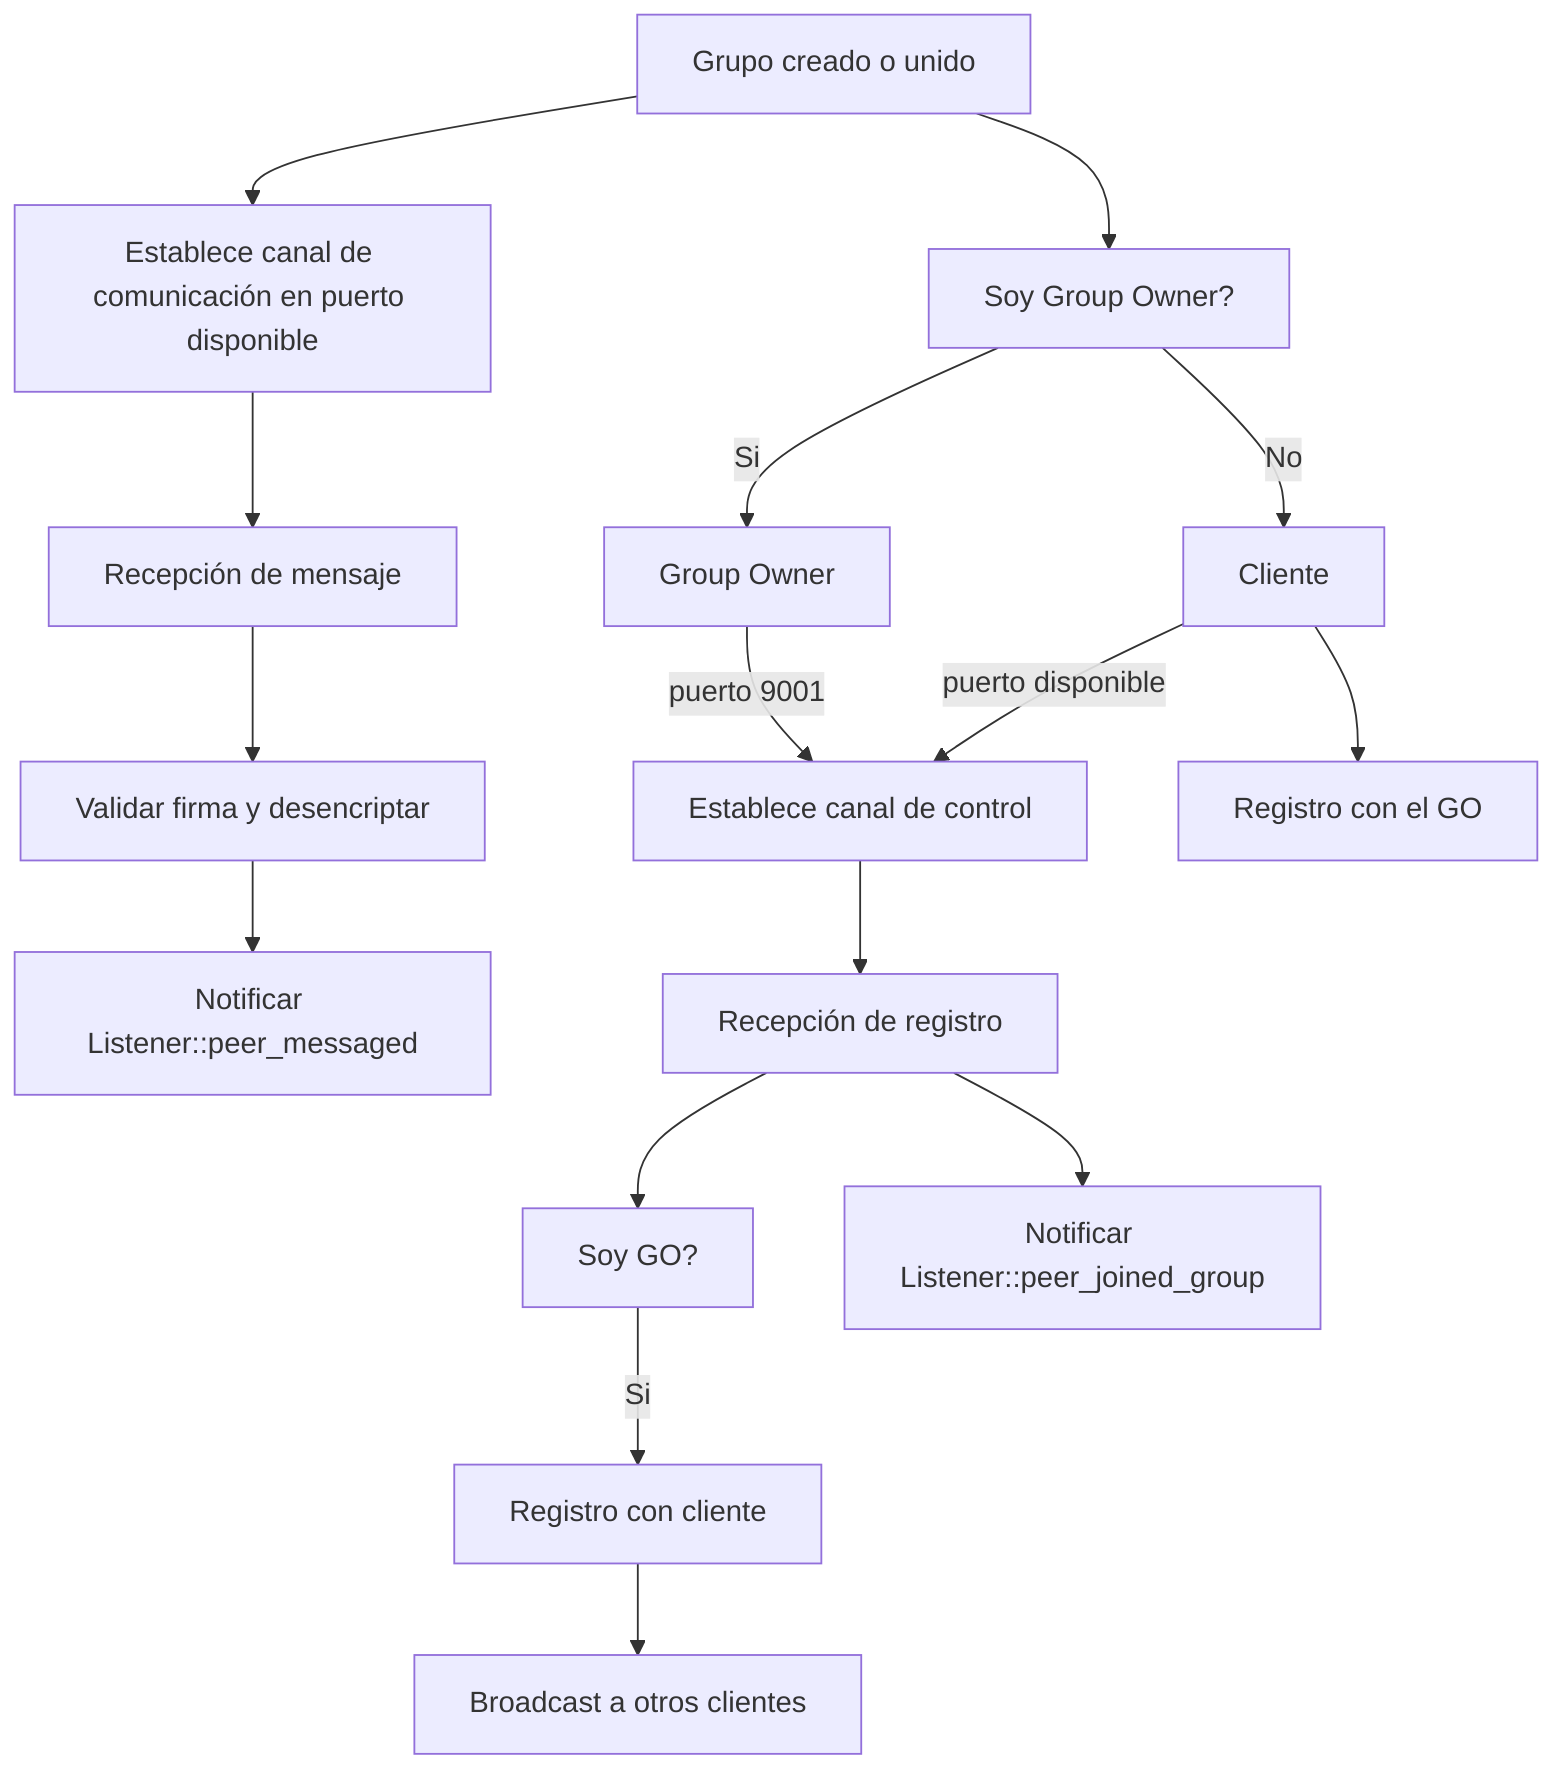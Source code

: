 flowchart TD
  A[Grupo creado o unido] --> B[Soy Group Owner?]
  A --> COMM[Establece canal de comunicación en puerto disponible]
  B -->|Si| GO[Group Owner]
  B -->|No| C[Cliente]
  GO -->|puerto 9001| CONTROL[Establece canal de control]
  COMM --> MSG1[Recepción de mensaje] --> MSG2[Validar firma y desencriptar] --> MSG3[Notificar Listener::peer_messaged]
  C -->|puerto disponible| CONTROL
  C --> REG1[Registro con el GO]
  CONTROL --> RECV[Recepción de registro]
  RECV --> RECV1[Soy GO?]
       -->|Si| REGC[Registro con cliente]
       -->BC[Broadcast a otros clientes]
  RECV --> NOT1[Notificar Listener::peer_joined_group]